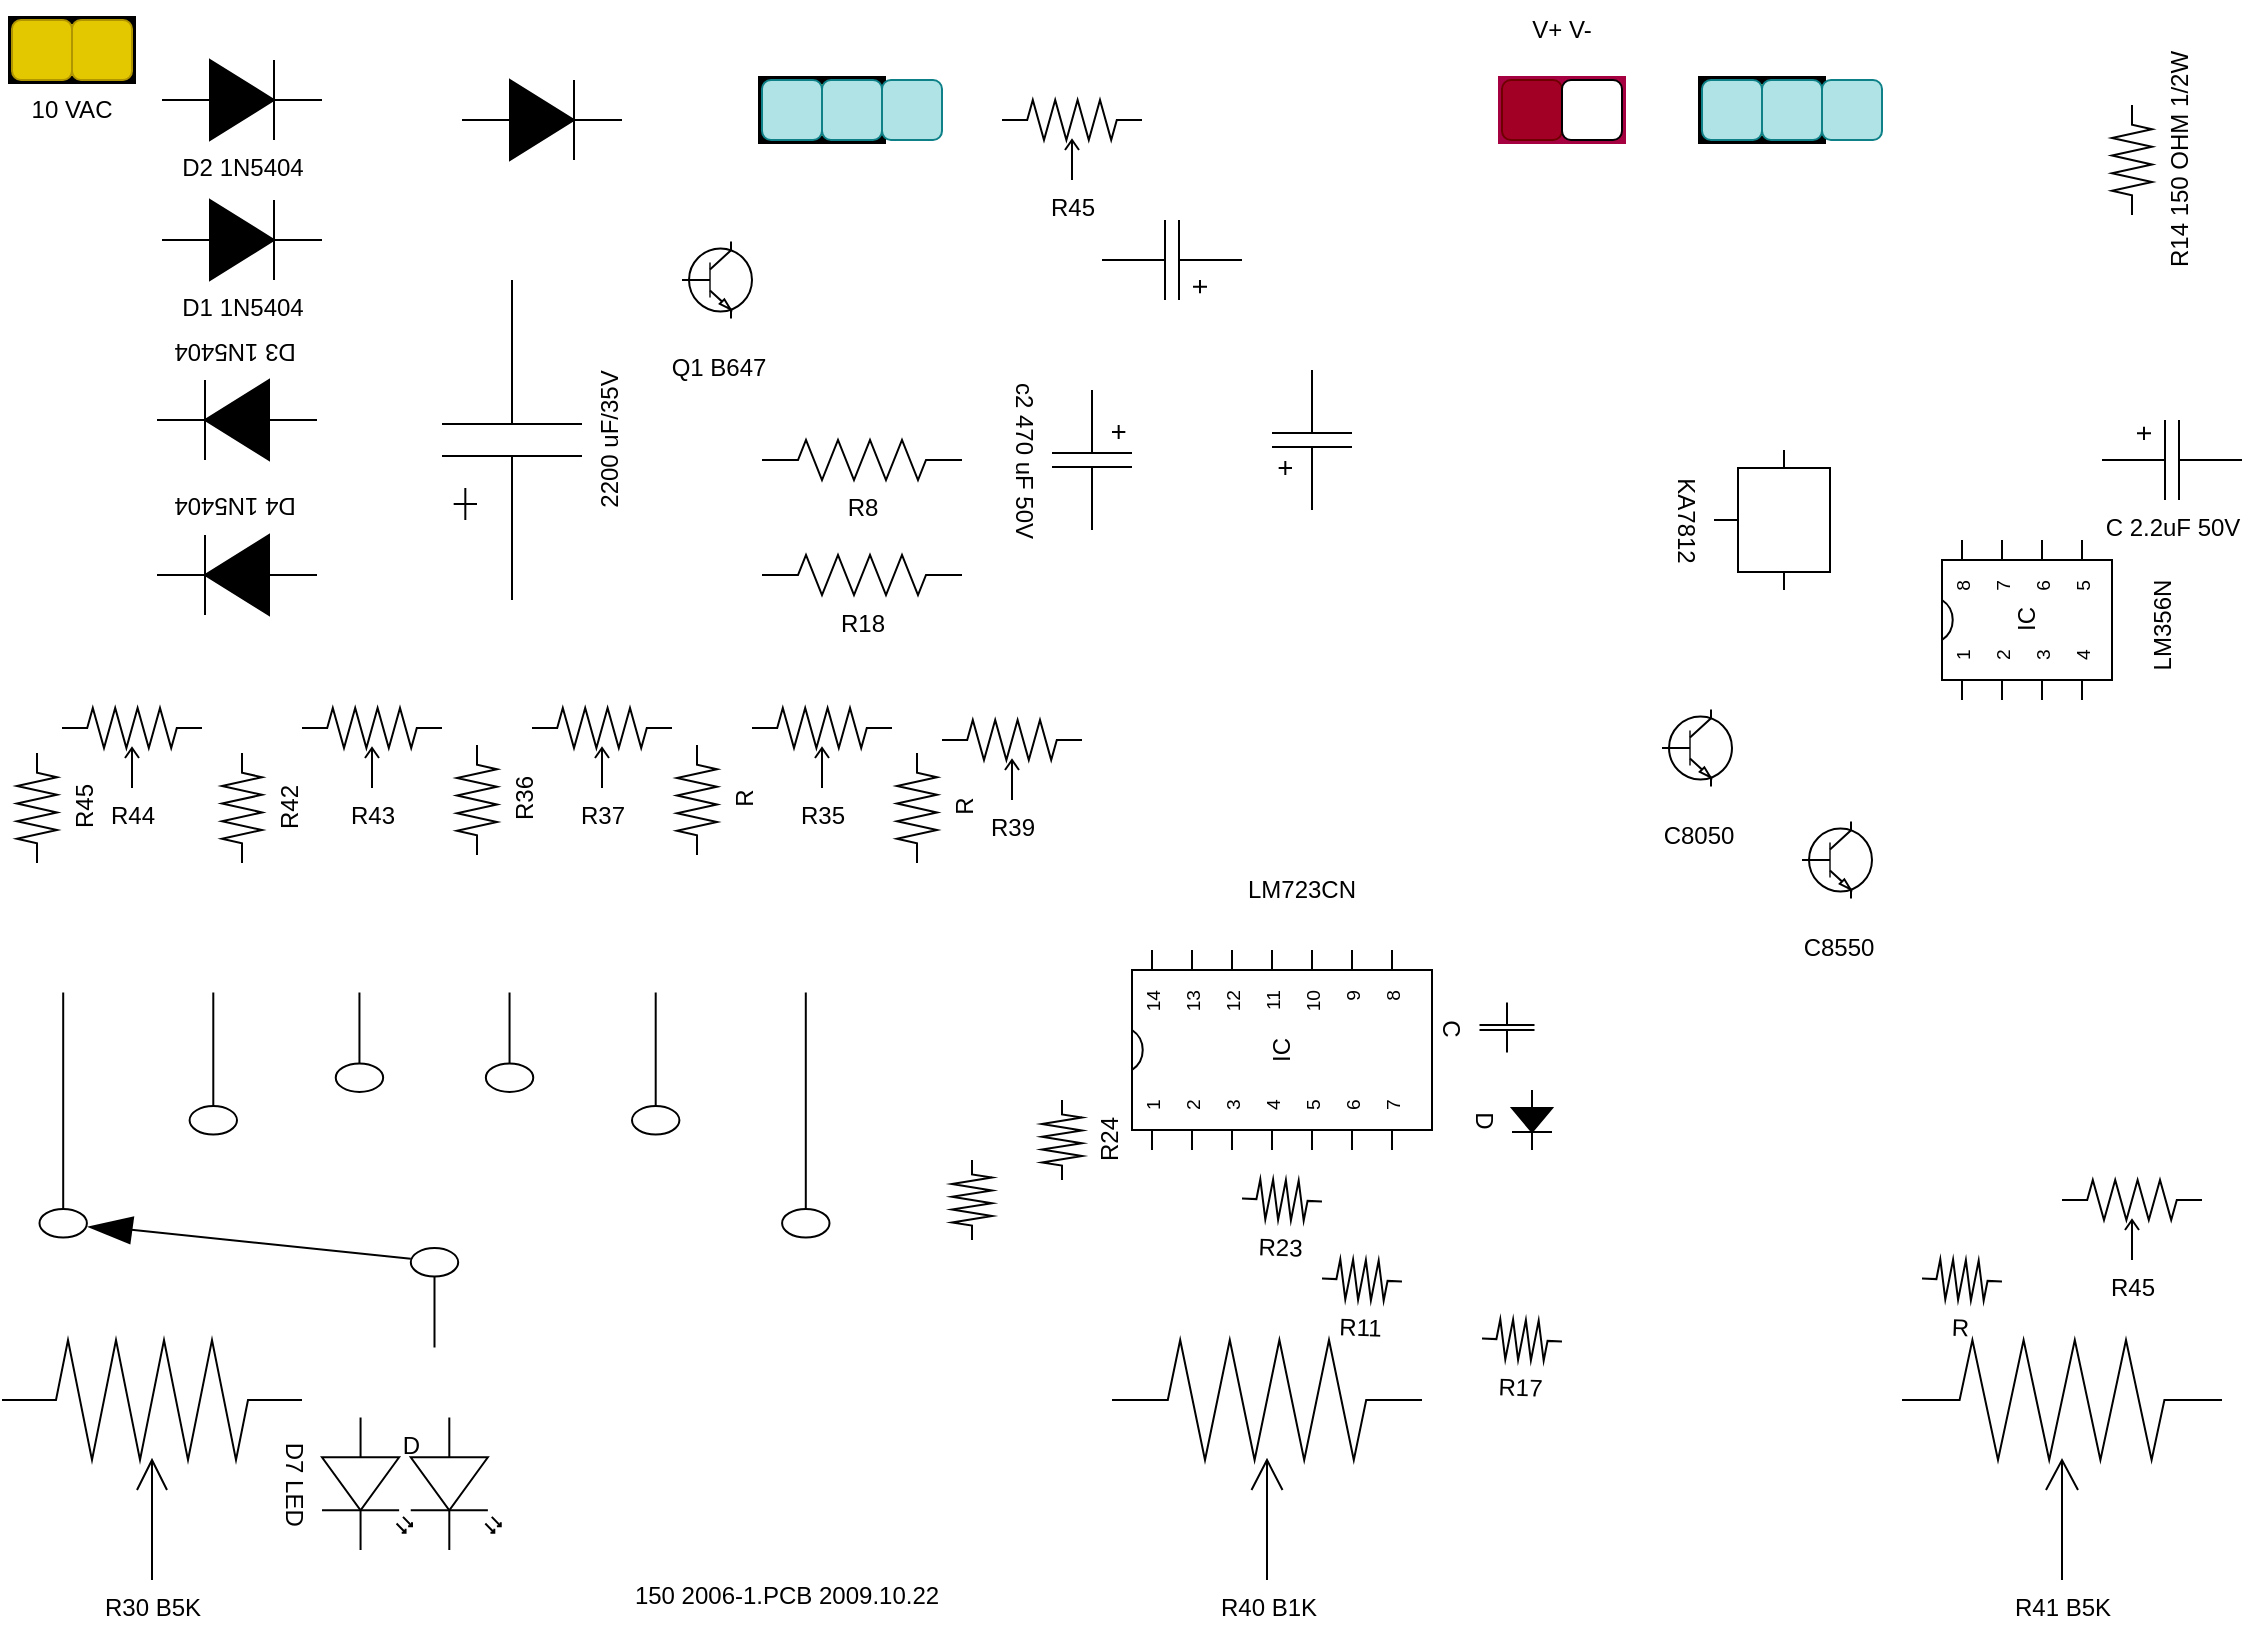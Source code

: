 <mxfile version="28.2.8">
  <diagram name="Página-1" id="RF6ZYqwEsaMj3AcD0kQM">
    <mxGraphModel dx="1426" dy="849" grid="1" gridSize="10" guides="1" tooltips="1" connect="1" arrows="1" fold="1" page="1" pageScale="1" pageWidth="1169" pageHeight="827" math="0" shadow="0">
      <root>
        <mxCell id="0" />
        <mxCell id="1" parent="0" />
        <mxCell id="hb7cpm9bgCLVA0ywd-NH-1" value="" style="pointerEvents=1;verticalLabelPosition=bottom;shadow=0;dashed=0;align=center;html=1;verticalAlign=top;shape=mxgraph.electrical.resistors.resistor_2;rotation=-90;" parent="1" vertex="1">
          <mxGeometry x="475" y="600" width="40" height="20" as="geometry" />
        </mxCell>
        <mxCell id="hb7cpm9bgCLVA0ywd-NH-2" value="R44" style="pointerEvents=1;verticalLabelPosition=bottom;shadow=0;dashed=0;align=center;html=1;verticalAlign=top;shape=mxgraph.electrical.resistors.potentiometer_2;" parent="1" vertex="1">
          <mxGeometry x="40" y="364" width="70" height="40" as="geometry" />
        </mxCell>
        <mxCell id="hb7cpm9bgCLVA0ywd-NH-5" value="" style="pointerEvents=1;fillColor=strokeColor;verticalLabelPosition=bottom;shadow=0;dashed=0;align=center;html=1;verticalAlign=top;shape=mxgraph.electrical.diodes.diode;" parent="1" vertex="1">
          <mxGeometry x="240" y="50" width="80" height="40" as="geometry" />
        </mxCell>
        <mxCell id="hb7cpm9bgCLVA0ywd-NH-6" value="IC" style="shadow=0;dashed=0;align=center;html=1;strokeWidth=1;shape=mxgraph.electrical.logic_gates.dual_inline_ic;labelNames=a,b,c,d,e,f,g,h,i,j,k,l,m,n,o,p,q,r,s,t;whiteSpace=wrap;rotation=-90;" parent="1" vertex="1">
          <mxGeometry x="600" y="460" width="100" height="150" as="geometry" />
        </mxCell>
        <mxCell id="2" value="D2 1N5404" style="pointerEvents=1;fillColor=strokeColor;verticalLabelPosition=bottom;shadow=0;dashed=0;align=center;html=1;verticalAlign=top;shape=mxgraph.electrical.diodes.diode;" parent="1" vertex="1">
          <mxGeometry x="90" y="40" width="80" height="40" as="geometry" />
        </mxCell>
        <mxCell id="3" value="D1 1N5404" style="pointerEvents=1;fillColor=strokeColor;verticalLabelPosition=bottom;shadow=0;dashed=0;align=center;html=1;verticalAlign=top;shape=mxgraph.electrical.diodes.diode;" parent="1" vertex="1">
          <mxGeometry x="90" y="110" width="80" height="40" as="geometry" />
        </mxCell>
        <mxCell id="4" value="D3 1N5404" style="pointerEvents=1;fillColor=strokeColor;verticalLabelPosition=bottom;shadow=0;dashed=0;align=center;html=1;verticalAlign=top;shape=mxgraph.electrical.diodes.diode;rotation=-180;" parent="1" vertex="1">
          <mxGeometry x="87.5" y="200" width="80" height="40" as="geometry" />
        </mxCell>
        <mxCell id="5" value="D4 1N5404" style="pointerEvents=1;fillColor=strokeColor;verticalLabelPosition=bottom;shadow=0;dashed=0;align=center;html=1;verticalAlign=top;shape=mxgraph.electrical.diodes.diode;rotation=-180;" parent="1" vertex="1">
          <mxGeometry x="87.5" y="277.5" width="80" height="40" as="geometry" />
        </mxCell>
        <mxCell id="6" value="R43" style="pointerEvents=1;verticalLabelPosition=bottom;shadow=0;dashed=0;align=center;html=1;verticalAlign=top;shape=mxgraph.electrical.resistors.potentiometer_2;" parent="1" vertex="1">
          <mxGeometry x="160" y="364" width="70" height="40" as="geometry" />
        </mxCell>
        <mxCell id="7" value="R37" style="pointerEvents=1;verticalLabelPosition=bottom;shadow=0;dashed=0;align=center;html=1;verticalAlign=top;shape=mxgraph.electrical.resistors.potentiometer_2;" parent="1" vertex="1">
          <mxGeometry x="275" y="364" width="70" height="40" as="geometry" />
        </mxCell>
        <mxCell id="9" value="R39" style="pointerEvents=1;verticalLabelPosition=bottom;shadow=0;dashed=0;align=center;html=1;verticalAlign=top;shape=mxgraph.electrical.resistors.potentiometer_2;" parent="1" vertex="1">
          <mxGeometry x="480" y="370" width="70" height="40" as="geometry" />
        </mxCell>
        <mxCell id="10" value="R35" style="pointerEvents=1;verticalLabelPosition=bottom;shadow=0;dashed=0;align=center;html=1;verticalAlign=top;shape=mxgraph.electrical.resistors.potentiometer_2;" parent="1" vertex="1">
          <mxGeometry x="385" y="364" width="70" height="40" as="geometry" />
        </mxCell>
        <mxCell id="11" value="2200 uF/35V" style="pointerEvents=1;verticalLabelPosition=bottom;shadow=0;dashed=0;align=center;html=1;verticalAlign=top;shape=mxgraph.electrical.capacitors.capacitor_5;rotation=-90;" parent="1" vertex="1">
          <mxGeometry x="185" y="195" width="160" height="70" as="geometry" />
        </mxCell>
        <mxCell id="12" value="R18" style="pointerEvents=1;verticalLabelPosition=bottom;shadow=0;dashed=0;align=center;html=1;verticalAlign=top;shape=mxgraph.electrical.resistors.resistor_2;" parent="1" vertex="1">
          <mxGeometry x="390" y="287.5" width="100" height="20" as="geometry" />
        </mxCell>
        <mxCell id="13" value="R8" style="pointerEvents=1;verticalLabelPosition=bottom;shadow=0;dashed=0;align=center;html=1;verticalAlign=top;shape=mxgraph.electrical.resistors.resistor_2;" parent="1" vertex="1">
          <mxGeometry x="390" y="230" width="100" height="20" as="geometry" />
        </mxCell>
        <mxCell id="14" value="Q1 B647" style="verticalLabelPosition=bottom;shadow=0;dashed=0;align=center;html=1;verticalAlign=top;shape=mxgraph.electrical.transistors.npn_transistor_1;" parent="1" vertex="1">
          <mxGeometry x="350" y="120" width="35" height="60" as="geometry" />
        </mxCell>
        <mxCell id="15" value="R45" style="pointerEvents=1;verticalLabelPosition=bottom;shadow=0;dashed=0;align=center;html=1;verticalAlign=top;shape=mxgraph.electrical.resistors.potentiometer_2;" parent="1" vertex="1">
          <mxGeometry x="510" y="60" width="70" height="40" as="geometry" />
        </mxCell>
        <mxCell id="16" value="" style="pointerEvents=1;verticalLabelPosition=bottom;shadow=0;dashed=0;align=center;html=1;verticalAlign=top;shape=mxgraph.electrical.capacitors.capacitor_5;rotation=-90;" parent="1" vertex="1">
          <mxGeometry x="630" y="210" width="70" height="40" as="geometry" />
        </mxCell>
        <mxCell id="17" value="c2 470 uF 50V" style="pointerEvents=1;verticalLabelPosition=bottom;shadow=0;dashed=0;align=center;html=1;verticalAlign=top;shape=mxgraph.electrical.capacitors.capacitor_5;rotation=90;" parent="1" vertex="1">
          <mxGeometry x="520" y="220" width="70" height="40" as="geometry" />
        </mxCell>
        <mxCell id="18" value="" style="pointerEvents=1;verticalLabelPosition=bottom;shadow=0;dashed=0;align=center;html=1;verticalAlign=top;shape=mxgraph.electrical.capacitors.capacitor_5;rotation=-180;" parent="1" vertex="1">
          <mxGeometry x="560" y="120" width="70" height="40" as="geometry" />
        </mxCell>
        <mxCell id="p4FwRlmYJ8HnscV33K0_-19" value="IC" style="shadow=0;dashed=0;align=center;html=1;strokeWidth=1;shape=mxgraph.electrical.logic_gates.dual_inline_ic;labelNames=a,b,c,d,e,f,g,h,i,j,k,l,m,n,o,p,q,r,s,t;whiteSpace=wrap;rotation=-90;movable=1;resizable=1;rotatable=1;deletable=1;editable=1;locked=0;connectable=1;points=[[0,0,0,0,10],[0,0,0,0,30],[0,0,0,0,50],[0,0,0,0,70],[1,0,0,0,10],[1,0,0,0,30],[1,0,0,0,50],[1,0,0,0,70]];" parent="1" vertex="1">
          <mxGeometry x="982.5" y="277.5" width="80" height="85" as="geometry" />
        </mxCell>
        <mxCell id="p4FwRlmYJ8HnscV33K0_-20" value="" style="pointerEvents=1;verticalLabelPosition=bottom;shadow=0;dashed=0;align=center;html=1;verticalAlign=top;shape=mxgraph.electrical.electro-mechanical.selectorSwitch6Position2;elSwitchState=1;rotation=-90;" parent="1" vertex="1">
          <mxGeometry x="137.5" y="397.5" width="177.5" height="395" as="geometry" />
        </mxCell>
        <mxCell id="p4FwRlmYJ8HnscV33K0_-21" value="R45" style="pointerEvents=1;verticalLabelPosition=bottom;shadow=0;dashed=0;align=center;html=1;verticalAlign=top;shape=mxgraph.electrical.resistors.potentiometer_2;" parent="1" vertex="1">
          <mxGeometry x="1040" y="600" width="70" height="40" as="geometry" />
        </mxCell>
        <mxCell id="p4FwRlmYJ8HnscV33K0_-22" value="KA7812" style="verticalLabelPosition=bottom;shadow=0;dashed=0;align=center;html=1;verticalAlign=top;shape=mxgraph.electrical.abstract.voltage_regulator;rotation=90;" parent="1" vertex="1">
          <mxGeometry x="860" y="241" width="70" height="58" as="geometry" />
        </mxCell>
        <mxCell id="p4FwRlmYJ8HnscV33K0_-23" value="C8550" style="verticalLabelPosition=bottom;shadow=0;dashed=0;align=center;html=1;verticalAlign=top;shape=mxgraph.electrical.transistors.npn_transistor_1;" parent="1" vertex="1">
          <mxGeometry x="910" y="410" width="35" height="60" as="geometry" />
        </mxCell>
        <mxCell id="p4FwRlmYJ8HnscV33K0_-24" value="C8050" style="verticalLabelPosition=bottom;shadow=0;dashed=0;align=center;html=1;verticalAlign=top;shape=mxgraph.electrical.transistors.npn_transistor_1;" parent="1" vertex="1">
          <mxGeometry x="840" y="354" width="35" height="60" as="geometry" />
        </mxCell>
        <mxCell id="p4FwRlmYJ8HnscV33K0_-27" value="" style="group;fillColor=#e3c800;fontColor=#000000;strokeColor=#000000;strokeWidth=4;" parent="1" vertex="1" connectable="0">
          <mxGeometry x="15" y="20" width="60" height="30" as="geometry" />
        </mxCell>
        <mxCell id="p4FwRlmYJ8HnscV33K0_-25" value="" style="rounded=1;whiteSpace=wrap;html=1;rotation=0;fillColor=#e3c800;fontColor=#000000;strokeColor=#B09500;" parent="p4FwRlmYJ8HnscV33K0_-27" vertex="1">
          <mxGeometry width="30" height="30" as="geometry" />
        </mxCell>
        <mxCell id="p4FwRlmYJ8HnscV33K0_-26" value="" style="rounded=1;whiteSpace=wrap;html=1;rotation=0;fillColor=#e3c800;fontColor=#000000;strokeColor=#B09500;" parent="p4FwRlmYJ8HnscV33K0_-27" vertex="1">
          <mxGeometry x="30" width="30" height="30" as="geometry" />
        </mxCell>
        <mxCell id="p4FwRlmYJ8HnscV33K0_-28" value="R45" style="pointerEvents=1;verticalLabelPosition=bottom;shadow=0;dashed=0;align=center;html=1;verticalAlign=top;shape=mxgraph.electrical.resistors.resistor_2;rotation=-90;" parent="1" vertex="1">
          <mxGeometry y="404" width="55" height="20" as="geometry" />
        </mxCell>
        <mxCell id="p4FwRlmYJ8HnscV33K0_-33" value="" style="group" parent="1" vertex="1" connectable="0">
          <mxGeometry x="390" y="50" width="90" height="30" as="geometry" />
        </mxCell>
        <mxCell id="p4FwRlmYJ8HnscV33K0_-29" value="" style="group;fillColor=#e3c800;fontColor=#000000;strokeColor=#000000;strokeWidth=4;container=0;" parent="p4FwRlmYJ8HnscV33K0_-33" vertex="1" connectable="0">
          <mxGeometry width="60" height="30" as="geometry" />
        </mxCell>
        <mxCell id="p4FwRlmYJ8HnscV33K0_-30" value="" style="rounded=1;whiteSpace=wrap;html=1;rotation=0;fillColor=#b0e3e6;strokeColor=#0e8088;" parent="p4FwRlmYJ8HnscV33K0_-33" vertex="1">
          <mxGeometry width="30" height="30" as="geometry" />
        </mxCell>
        <mxCell id="p4FwRlmYJ8HnscV33K0_-31" value="" style="rounded=1;whiteSpace=wrap;html=1;rotation=0;fillColor=#b0e3e6;strokeColor=#0e8088;" parent="p4FwRlmYJ8HnscV33K0_-33" vertex="1">
          <mxGeometry x="30" width="30" height="30" as="geometry" />
        </mxCell>
        <mxCell id="p4FwRlmYJ8HnscV33K0_-32" value="" style="rounded=1;whiteSpace=wrap;html=1;rotation=0;fillColor=#b0e3e6;strokeColor=#0e8088;" parent="p4FwRlmYJ8HnscV33K0_-33" vertex="1">
          <mxGeometry x="60" width="30" height="30" as="geometry" />
        </mxCell>
        <mxCell id="p4FwRlmYJ8HnscV33K0_-34" value="" style="group" parent="1" vertex="1" connectable="0">
          <mxGeometry x="860" y="50" width="90" height="30" as="geometry" />
        </mxCell>
        <mxCell id="p4FwRlmYJ8HnscV33K0_-35" value="" style="group;fillColor=#e3c800;fontColor=#000000;strokeColor=#000000;strokeWidth=4;container=0;" parent="p4FwRlmYJ8HnscV33K0_-34" vertex="1" connectable="0">
          <mxGeometry width="60" height="30" as="geometry" />
        </mxCell>
        <mxCell id="p4FwRlmYJ8HnscV33K0_-36" value="" style="rounded=1;whiteSpace=wrap;html=1;rotation=0;fillColor=#b0e3e6;strokeColor=#0e8088;" parent="p4FwRlmYJ8HnscV33K0_-34" vertex="1">
          <mxGeometry width="30" height="30" as="geometry" />
        </mxCell>
        <mxCell id="p4FwRlmYJ8HnscV33K0_-37" value="" style="rounded=1;whiteSpace=wrap;html=1;rotation=0;fillColor=#b0e3e6;strokeColor=#0e8088;" parent="p4FwRlmYJ8HnscV33K0_-34" vertex="1">
          <mxGeometry x="30" width="30" height="30" as="geometry" />
        </mxCell>
        <mxCell id="p4FwRlmYJ8HnscV33K0_-38" value="" style="rounded=1;whiteSpace=wrap;html=1;rotation=0;fillColor=#b0e3e6;strokeColor=#0e8088;" parent="p4FwRlmYJ8HnscV33K0_-34" vertex="1">
          <mxGeometry x="60" width="30" height="30" as="geometry" />
        </mxCell>
        <mxCell id="p4FwRlmYJ8HnscV33K0_-42" value="" style="group;fillColor=#6a00ff;fontColor=#ffffff;strokeColor=#3700CC;" parent="1" vertex="1" connectable="0">
          <mxGeometry x="760" y="50" width="60" height="30" as="geometry" />
        </mxCell>
        <mxCell id="p4FwRlmYJ8HnscV33K0_-39" value="" style="group;fillColor=#d80073;fontColor=#ffffff;strokeColor=#A50040;strokeWidth=4;container=0;" parent="p4FwRlmYJ8HnscV33K0_-42" vertex="1" connectable="0">
          <mxGeometry width="60" height="30" as="geometry" />
        </mxCell>
        <mxCell id="p4FwRlmYJ8HnscV33K0_-40" value="" style="rounded=1;whiteSpace=wrap;html=1;rotation=0;fillColor=#a20025;fontColor=#ffffff;strokeColor=#6F0000;" parent="p4FwRlmYJ8HnscV33K0_-42" vertex="1">
          <mxGeometry width="30" height="30" as="geometry" />
        </mxCell>
        <mxCell id="p4FwRlmYJ8HnscV33K0_-41" value="" style="rounded=1;whiteSpace=wrap;html=1;rotation=0;" parent="p4FwRlmYJ8HnscV33K0_-42" vertex="1">
          <mxGeometry x="30" width="30" height="30" as="geometry" />
        </mxCell>
        <mxCell id="p4FwRlmYJ8HnscV33K0_-43" value="R30 B5K" style="pointerEvents=1;verticalLabelPosition=bottom;shadow=0;dashed=0;align=center;html=1;verticalAlign=top;shape=mxgraph.electrical.resistors.potentiometer_2;" parent="1" vertex="1">
          <mxGeometry x="10" y="680" width="150" height="120" as="geometry" />
        </mxCell>
        <mxCell id="p4FwRlmYJ8HnscV33K0_-46" value="D" style="group" parent="1" vertex="1" connectable="0">
          <mxGeometry x="169.995" y="718.755" width="89.375" height="66.875" as="geometry" />
        </mxCell>
        <mxCell id="p4FwRlmYJ8HnscV33K0_-44" value="D7 LED" style="verticalLabelPosition=bottom;shadow=0;dashed=0;align=center;html=1;verticalAlign=top;shape=mxgraph.electrical.opto_electronics.led_2;pointerEvents=1;rotation=90;" parent="p4FwRlmYJ8HnscV33K0_-46" vertex="1">
          <mxGeometry x="-10.625" y="10.625" width="66.25" height="45" as="geometry" />
        </mxCell>
        <mxCell id="p4FwRlmYJ8HnscV33K0_-45" value="" style="verticalLabelPosition=bottom;shadow=0;dashed=0;align=center;html=1;verticalAlign=top;shape=mxgraph.electrical.opto_electronics.led_2;pointerEvents=1;rotation=90;" parent="p4FwRlmYJ8HnscV33K0_-46" vertex="1">
          <mxGeometry x="33.75" y="10.63" width="66.25" height="45" as="geometry" />
        </mxCell>
        <mxCell id="p4FwRlmYJ8HnscV33K0_-47" value="R40 B1K" style="pointerEvents=1;verticalLabelPosition=bottom;shadow=0;dashed=0;align=center;html=1;verticalAlign=top;shape=mxgraph.electrical.resistors.potentiometer_2;" parent="1" vertex="1">
          <mxGeometry x="565" y="680" width="155" height="120" as="geometry" />
        </mxCell>
        <mxCell id="p4FwRlmYJ8HnscV33K0_-48" value="R41 B5K" style="pointerEvents=1;verticalLabelPosition=bottom;shadow=0;dashed=0;align=center;html=1;verticalAlign=top;shape=mxgraph.electrical.resistors.potentiometer_2;" parent="1" vertex="1">
          <mxGeometry x="960" y="680" width="160" height="120" as="geometry" />
        </mxCell>
        <mxCell id="p4FwRlmYJ8HnscV33K0_-49" value="R24" style="pointerEvents=1;verticalLabelPosition=bottom;shadow=0;dashed=0;align=center;html=1;verticalAlign=top;shape=mxgraph.electrical.resistors.resistor_2;rotation=-90;" parent="1" vertex="1">
          <mxGeometry x="520" y="570" width="40" height="20" as="geometry" />
        </mxCell>
        <mxCell id="p4FwRlmYJ8HnscV33K0_-50" value="R23" style="pointerEvents=1;verticalLabelPosition=bottom;shadow=0;dashed=0;align=center;html=1;verticalAlign=top;shape=mxgraph.electrical.resistors.resistor_2;rotation=2;" parent="1" vertex="1">
          <mxGeometry x="630" y="600" width="40" height="20" as="geometry" />
        </mxCell>
        <mxCell id="p4FwRlmYJ8HnscV33K0_-51" value="R11" style="pointerEvents=1;verticalLabelPosition=bottom;shadow=0;dashed=0;align=center;html=1;verticalAlign=top;shape=mxgraph.electrical.resistors.resistor_2;rotation=2;" parent="1" vertex="1">
          <mxGeometry x="669.997" y="640.002" width="40" height="20" as="geometry" />
        </mxCell>
        <mxCell id="p4FwRlmYJ8HnscV33K0_-52" value="D" style="pointerEvents=1;fillColor=strokeColor;verticalLabelPosition=bottom;shadow=0;dashed=0;align=center;html=1;verticalAlign=top;shape=mxgraph.electrical.diodes.diode;rotation=90;" parent="1" vertex="1">
          <mxGeometry x="760" y="560" width="30" height="20" as="geometry" />
        </mxCell>
        <mxCell id="p4FwRlmYJ8HnscV33K0_-53" value="R17" style="pointerEvents=1;verticalLabelPosition=bottom;shadow=0;dashed=0;align=center;html=1;verticalAlign=top;shape=mxgraph.electrical.resistors.resistor_2;rotation=2;" parent="1" vertex="1">
          <mxGeometry x="749.997" y="670.002" width="40" height="20" as="geometry" />
        </mxCell>
        <mxCell id="p4FwRlmYJ8HnscV33K0_-54" value="C" style="pointerEvents=1;verticalLabelPosition=bottom;shadow=0;dashed=0;align=center;html=1;verticalAlign=top;shape=mxgraph.electrical.capacitors.capacitor_1;rotation=90;" parent="1" vertex="1">
          <mxGeometry x="750" y="510" width="25" height="27.5" as="geometry" />
        </mxCell>
        <mxCell id="p4FwRlmYJ8HnscV33K0_-55" value="R" style="pointerEvents=1;verticalLabelPosition=bottom;shadow=0;dashed=0;align=center;html=1;verticalAlign=top;shape=mxgraph.electrical.resistors.resistor_2;rotation=2;" parent="1" vertex="1">
          <mxGeometry x="969.997" y="640.002" width="40" height="20" as="geometry" />
        </mxCell>
        <mxCell id="p4FwRlmYJ8HnscV33K0_-56" value="R42" style="pointerEvents=1;verticalLabelPosition=bottom;shadow=0;dashed=0;align=center;html=1;verticalAlign=top;shape=mxgraph.electrical.resistors.resistor_2;rotation=-90;" parent="1" vertex="1">
          <mxGeometry x="102.5" y="404" width="55" height="20" as="geometry" />
        </mxCell>
        <mxCell id="p4FwRlmYJ8HnscV33K0_-58" value="R" style="pointerEvents=1;verticalLabelPosition=bottom;shadow=0;dashed=0;align=center;html=1;verticalAlign=top;shape=mxgraph.electrical.resistors.resistor_2;rotation=-90;" parent="1" vertex="1">
          <mxGeometry x="330" y="400" width="55" height="20" as="geometry" />
        </mxCell>
        <mxCell id="p4FwRlmYJ8HnscV33K0_-60" value="R" style="pointerEvents=1;verticalLabelPosition=bottom;shadow=0;dashed=0;align=center;html=1;verticalAlign=top;shape=mxgraph.electrical.resistors.resistor_2;rotation=-90;" parent="1" vertex="1">
          <mxGeometry x="440" y="404" width="55" height="20" as="geometry" />
        </mxCell>
        <mxCell id="p4FwRlmYJ8HnscV33K0_-61" value="R36" style="pointerEvents=1;verticalLabelPosition=bottom;shadow=0;dashed=0;align=center;html=1;verticalAlign=top;shape=mxgraph.electrical.resistors.resistor_2;rotation=-90;" parent="1" vertex="1">
          <mxGeometry x="220" y="400" width="55" height="20" as="geometry" />
        </mxCell>
        <mxCell id="D7uZncvcAalaM12HpsPz-18" value="R14 150 OHM 1/2W" style="pointerEvents=1;verticalLabelPosition=bottom;shadow=0;dashed=0;align=center;html=1;verticalAlign=top;shape=mxgraph.electrical.resistors.resistor_2;rotation=-90;" parent="1" vertex="1">
          <mxGeometry x="1047.5" y="80" width="55" height="20" as="geometry" />
        </mxCell>
        <mxCell id="D7uZncvcAalaM12HpsPz-19" value="LM356N" style="text;html=1;whiteSpace=wrap;strokeColor=none;fillColor=none;align=center;verticalAlign=middle;rounded=0;rotation=-90;" parent="1" vertex="1">
          <mxGeometry x="1060" y="307.5" width="60" height="30" as="geometry" />
        </mxCell>
        <mxCell id="D7uZncvcAalaM12HpsPz-20" value="C 2.2uF 50V" style="pointerEvents=1;verticalLabelPosition=bottom;shadow=0;dashed=0;align=center;html=1;verticalAlign=top;shape=mxgraph.electrical.capacitors.capacitor_5;rotation=0;" parent="1" vertex="1">
          <mxGeometry x="1060" y="220" width="70" height="40" as="geometry" />
        </mxCell>
        <mxCell id="D7uZncvcAalaM12HpsPz-21" value="LM723CN" style="text;html=1;whiteSpace=wrap;strokeColor=none;fillColor=none;align=center;verticalAlign=middle;rounded=0;" parent="1" vertex="1">
          <mxGeometry x="630" y="440" width="60" height="30" as="geometry" />
        </mxCell>
        <mxCell id="kdrum53okSfdfFx3jzuJ-18" value="10 VAC" style="text;html=1;whiteSpace=wrap;strokeColor=none;fillColor=none;align=center;verticalAlign=middle;rounded=0;" vertex="1" parent="1">
          <mxGeometry x="15" y="50" width="60" height="30" as="geometry" />
        </mxCell>
        <mxCell id="kdrum53okSfdfFx3jzuJ-19" value="150 2006-1.PCB 2009.10.22" style="text;html=1;whiteSpace=wrap;strokeColor=none;fillColor=none;align=center;verticalAlign=middle;rounded=0;" vertex="1" parent="1">
          <mxGeometry x="275" y="792.5" width="255" height="30" as="geometry" />
        </mxCell>
        <mxCell id="kdrum53okSfdfFx3jzuJ-20" value="V+ V-" style="text;html=1;whiteSpace=wrap;strokeColor=none;fillColor=none;align=center;verticalAlign=middle;rounded=0;" vertex="1" parent="1">
          <mxGeometry x="760" y="10" width="60" height="30" as="geometry" />
        </mxCell>
      </root>
    </mxGraphModel>
  </diagram>
</mxfile>
